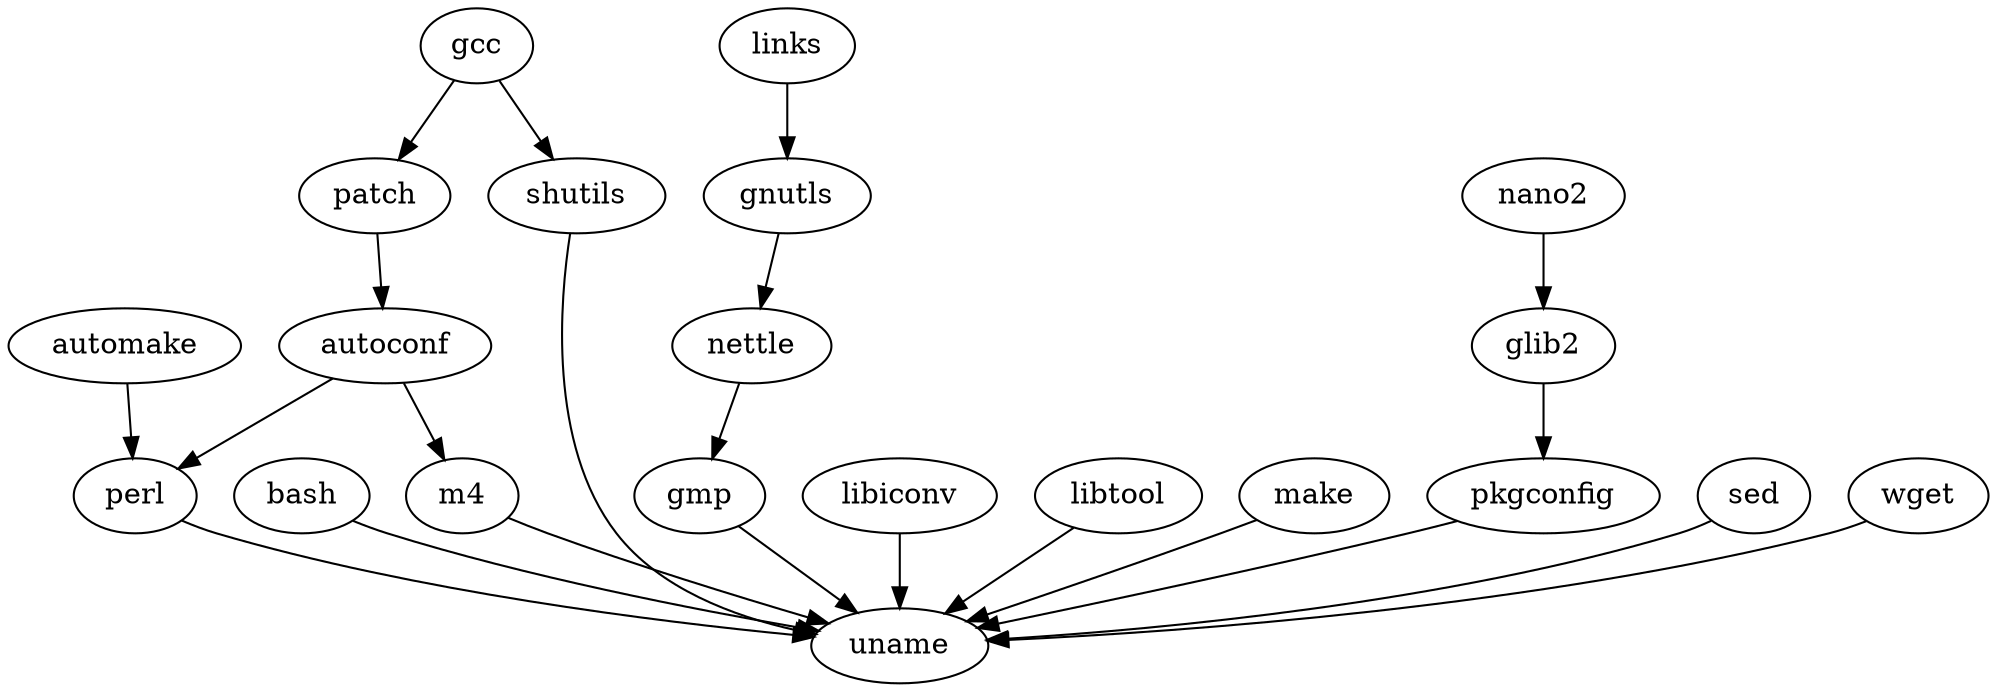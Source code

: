 // https://en.wikipedia.org/wiki/DOT_(graph_description_language)

digraph build_requires {
	autoconf -> m4
	autoconf -> perl
	automake -> perl
	bash -> uname
	gcc -> patch
	gcc -> shutils
	gmp -> uname
	libiconv -> uname
	libtool -> uname
	links -> gnutls -> nettle -> gmp
	m4 -> uname
	make -> uname
	nano2 -> glib2 -> pkgconfig
	pkgconfig -> uname
	perl -> uname
	patch -> autoconf
	sed -> uname
	shutils -> uname
	wget -> uname
}

digraph builds_after {
	gcc -> fileutils
	wget
	libtool -> make
	pkgconfig -> grep
	grep -> m4
	m4 -> make
	autogen
	autoconf
	perl -> sed
	bash
}

digraph execution_requires {
	autoconf -> perl
}
